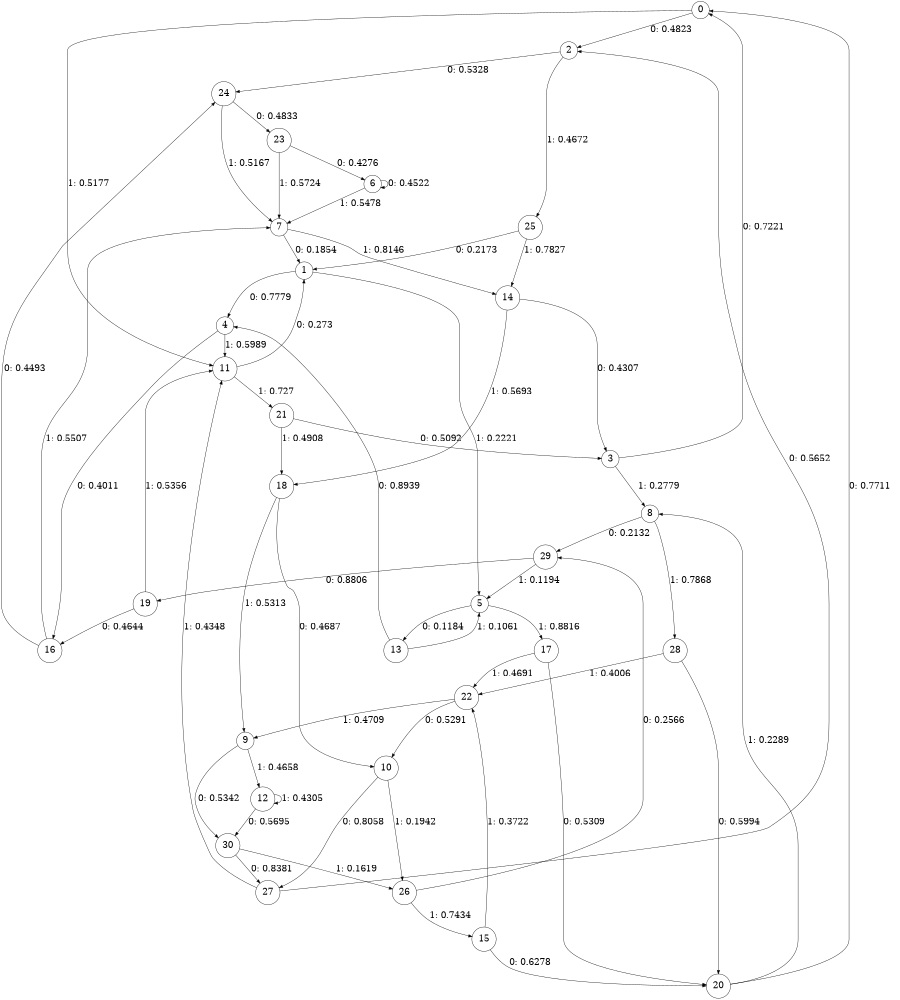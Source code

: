 digraph "ch8randomL6" {
size = "6,8.5";
ratio = "fill";
node [shape = circle];
node [fontsize = 24];
edge [fontsize = 24];
0 -> 2 [label = "0: 0.4823   "];
0 -> 11 [label = "1: 0.5177   "];
1 -> 4 [label = "0: 0.7779   "];
1 -> 5 [label = "1: 0.2221   "];
2 -> 24 [label = "0: 0.5328   "];
2 -> 25 [label = "1: 0.4672   "];
3 -> 0 [label = "0: 0.7221   "];
3 -> 8 [label = "1: 0.2779   "];
4 -> 16 [label = "0: 0.4011   "];
4 -> 11 [label = "1: 0.5989   "];
5 -> 13 [label = "0: 0.1184   "];
5 -> 17 [label = "1: 0.8816   "];
6 -> 6 [label = "0: 0.4522   "];
6 -> 7 [label = "1: 0.5478   "];
7 -> 1 [label = "0: 0.1854   "];
7 -> 14 [label = "1: 0.8146   "];
8 -> 29 [label = "0: 0.2132   "];
8 -> 28 [label = "1: 0.7868   "];
9 -> 30 [label = "0: 0.5342   "];
9 -> 12 [label = "1: 0.4658   "];
10 -> 27 [label = "0: 0.8058   "];
10 -> 26 [label = "1: 0.1942   "];
11 -> 1 [label = "0: 0.273    "];
11 -> 21 [label = "1: 0.727    "];
12 -> 30 [label = "0: 0.5695   "];
12 -> 12 [label = "1: 0.4305   "];
13 -> 4 [label = "0: 0.8939   "];
13 -> 5 [label = "1: 0.1061   "];
14 -> 3 [label = "0: 0.4307   "];
14 -> 18 [label = "1: 0.5693   "];
15 -> 20 [label = "0: 0.6278   "];
15 -> 22 [label = "1: 0.3722   "];
16 -> 24 [label = "0: 0.4493   "];
16 -> 7 [label = "1: 0.5507   "];
17 -> 20 [label = "0: 0.5309   "];
17 -> 22 [label = "1: 0.4691   "];
18 -> 10 [label = "0: 0.4687   "];
18 -> 9 [label = "1: 0.5313   "];
19 -> 16 [label = "0: 0.4644   "];
19 -> 11 [label = "1: 0.5356   "];
20 -> 0 [label = "0: 0.7711   "];
20 -> 8 [label = "1: 0.2289   "];
21 -> 3 [label = "0: 0.5092   "];
21 -> 18 [label = "1: 0.4908   "];
22 -> 10 [label = "0: 0.5291   "];
22 -> 9 [label = "1: 0.4709   "];
23 -> 6 [label = "0: 0.4276   "];
23 -> 7 [label = "1: 0.5724   "];
24 -> 23 [label = "0: 0.4833   "];
24 -> 7 [label = "1: 0.5167   "];
25 -> 1 [label = "0: 0.2173   "];
25 -> 14 [label = "1: 0.7827   "];
26 -> 29 [label = "0: 0.2566   "];
26 -> 15 [label = "1: 0.7434   "];
27 -> 2 [label = "0: 0.5652   "];
27 -> 11 [label = "1: 0.4348   "];
28 -> 20 [label = "0: 0.5994   "];
28 -> 22 [label = "1: 0.4006   "];
29 -> 19 [label = "0: 0.8806   "];
29 -> 5 [label = "1: 0.1194   "];
30 -> 27 [label = "0: 0.8381   "];
30 -> 26 [label = "1: 0.1619   "];
}